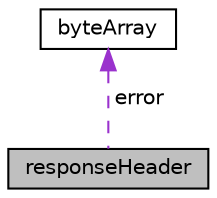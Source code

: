 digraph "responseHeader"
{
 // LATEX_PDF_SIZE
  edge [fontname="Helvetica",fontsize="10",labelfontname="Helvetica",labelfontsize="10"];
  node [fontname="Helvetica",fontsize="10",shape=record];
  Node1 [label="responseHeader",height=0.2,width=0.4,color="black", fillcolor="grey75", style="filled", fontcolor="black",tooltip=" "];
  Node2 -> Node1 [dir="back",color="darkorchid3",fontsize="10",style="dashed",label=" error" ,fontname="Helvetica"];
  Node2 [label="byteArray",height=0.2,width=0.4,color="black", fillcolor="white", style="filled",URL="$structbyteArray.html",tooltip=" "];
}
